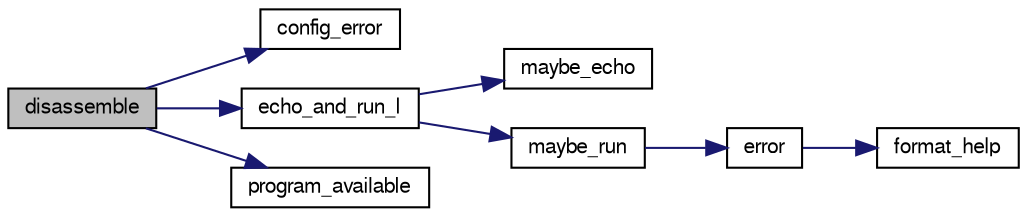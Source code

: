 digraph G
{
  edge [fontname="FreeSans",fontsize="10",labelfontname="FreeSans",labelfontsize="10"];
  node [fontname="FreeSans",fontsize="10",shape=record];
  rankdir=LR;
  Node1 [label="disassemble",height=0.2,width=0.4,color="black", fillcolor="grey75", style="filled" fontcolor="black"];
  Node1 -> Node2 [color="midnightblue",fontsize="10",style="solid"];
  Node2 [label="config_error",height=0.2,width=0.4,color="black", fillcolor="white", style="filled",URL="$vmipstool_8cc.html#ace7d667fbb6c9c93c1766a9463210dd2"];
  Node1 -> Node3 [color="midnightblue",fontsize="10",style="solid"];
  Node3 [label="echo_and_run_l",height=0.2,width=0.4,color="black", fillcolor="white", style="filled",URL="$vmipstool_8cc.html#afaf331a47c6b0fd91cf4c8d6f254b81f"];
  Node3 -> Node4 [color="midnightblue",fontsize="10",style="solid"];
  Node4 [label="maybe_echo",height=0.2,width=0.4,color="black", fillcolor="white", style="filled",URL="$vmipstool_8cc.html#af5c78071ff1efaa09840d66031a156c1"];
  Node3 -> Node5 [color="midnightblue",fontsize="10",style="solid"];
  Node5 [label="maybe_run",height=0.2,width=0.4,color="black", fillcolor="white", style="filled",URL="$vmipstool_8cc.html#a4eddff63fba08e9547ff240959f74497"];
  Node5 -> Node6 [color="midnightblue",fontsize="10",style="solid"];
  Node6 [label="error",height=0.2,width=0.4,color="black", fillcolor="white", style="filled",URL="$error_8cc.html#a158a1af99275c1555bf5fcc74709aa5a"];
  Node6 -> Node7 [color="midnightblue",fontsize="10",style="solid"];
  Node7 [label="format_help",height=0.2,width=0.4,color="black", fillcolor="white", style="filled",URL="$error_8cc.html#aa182c84a77010100b5b8a15b1ff22e70"];
  Node1 -> Node8 [color="midnightblue",fontsize="10",style="solid"];
  Node8 [label="program_available",height=0.2,width=0.4,color="black", fillcolor="white", style="filled",URL="$vmipstool_8cc.html#ab8d561780e03397eaa7fb210c5105152"];
}
